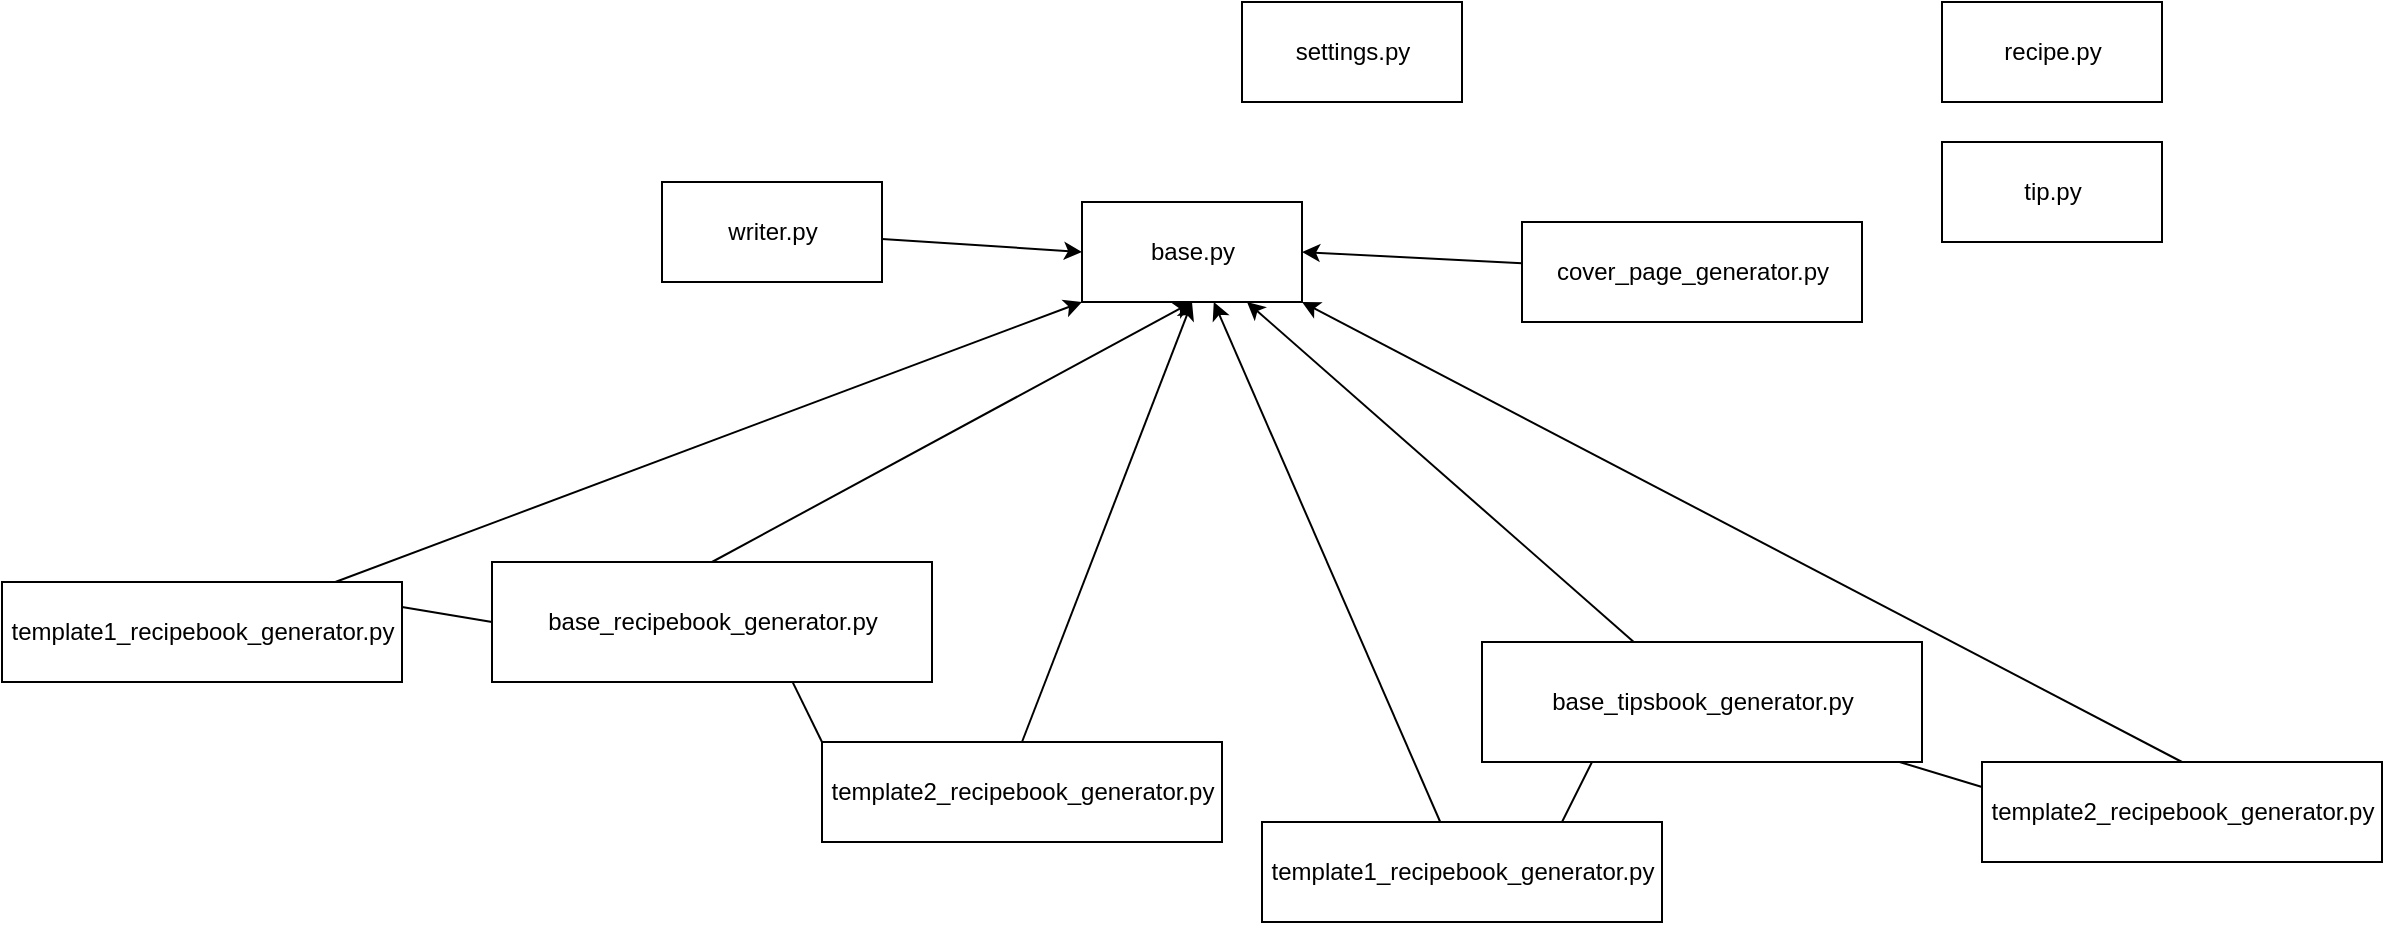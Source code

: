 <mxfile>
    <diagram id="0LwoZLLgGIM50Mqcnm14" name="Page-1">
        <mxGraphModel dx="1164" dy="871" grid="1" gridSize="10" guides="1" tooltips="1" connect="1" arrows="1" fold="1" page="1" pageScale="1" pageWidth="850" pageHeight="1100" math="0" shadow="0">
            <root>
                <mxCell id="0"/>
                <mxCell id="1" parent="0"/>
                <mxCell id="2" value="base.py" style="html=1;" parent="1" vertex="1">
                    <mxGeometry x="540" y="180" width="110" height="50" as="geometry"/>
                </mxCell>
                <mxCell id="3" value="settings.py" style="html=1;" parent="1" vertex="1">
                    <mxGeometry x="620" y="80" width="110" height="50" as="geometry"/>
                </mxCell>
                <mxCell id="7" style="edgeStyle=none;html=1;exitX=0.5;exitY=0;exitDx=0;exitDy=0;entryX=0.5;entryY=1;entryDx=0;entryDy=0;" parent="1" source="4" target="2" edge="1">
                    <mxGeometry relative="1" as="geometry"/>
                </mxCell>
                <mxCell id="4" value="base_recipebook_generator.py" style="html=1;" parent="1" vertex="1">
                    <mxGeometry x="245" y="360" width="220" height="60" as="geometry"/>
                </mxCell>
                <mxCell id="9" style="edgeStyle=none;html=1;entryX=0;entryY=1;entryDx=0;entryDy=0;" parent="1" source="8" target="2" edge="1">
                    <mxGeometry relative="1" as="geometry"/>
                </mxCell>
                <mxCell id="24" style="edgeStyle=none;html=1;exitX=1;exitY=0.25;exitDx=0;exitDy=0;entryX=0;entryY=0.5;entryDx=0;entryDy=0;endArrow=none;endFill=0;" edge="1" parent="1" source="8" target="4">
                    <mxGeometry relative="1" as="geometry"/>
                </mxCell>
                <mxCell id="8" value="template1_recipebook_generator.py" style="html=1;" parent="1" vertex="1">
                    <mxGeometry y="370" width="200" height="50" as="geometry"/>
                </mxCell>
                <mxCell id="11" style="edgeStyle=none;html=1;exitX=0.5;exitY=0;exitDx=0;exitDy=0;entryX=0.5;entryY=1;entryDx=0;entryDy=0;" parent="1" source="10" target="2" edge="1">
                    <mxGeometry relative="1" as="geometry"/>
                </mxCell>
                <mxCell id="25" style="edgeStyle=none;html=1;exitX=0;exitY=0;exitDx=0;exitDy=0;entryX=0.683;entryY=0.999;entryDx=0;entryDy=0;entryPerimeter=0;endArrow=none;endFill=0;" edge="1" parent="1" source="10" target="4">
                    <mxGeometry relative="1" as="geometry"/>
                </mxCell>
                <mxCell id="10" value="template2_recipebook_generator.py" style="html=1;" parent="1" vertex="1">
                    <mxGeometry x="410" y="450" width="200" height="50" as="geometry"/>
                </mxCell>
                <mxCell id="13" style="edgeStyle=none;html=1;entryX=0;entryY=0.5;entryDx=0;entryDy=0;" parent="1" source="12" target="2" edge="1">
                    <mxGeometry relative="1" as="geometry"/>
                </mxCell>
                <mxCell id="12" value="writer.py" style="html=1;" parent="1" vertex="1">
                    <mxGeometry x="330" y="170" width="110" height="50" as="geometry"/>
                </mxCell>
                <mxCell id="19" style="edgeStyle=none;html=1;entryX=0.75;entryY=1;entryDx=0;entryDy=0;" edge="1" parent="1" source="14" target="2">
                    <mxGeometry relative="1" as="geometry"/>
                </mxCell>
                <mxCell id="14" value="base_tipsbook_generator.py" style="html=1;" vertex="1" parent="1">
                    <mxGeometry x="740" y="400" width="220" height="60" as="geometry"/>
                </mxCell>
                <mxCell id="15" style="edgeStyle=none;html=1;" edge="1" parent="1" source="16" target="2">
                    <mxGeometry relative="1" as="geometry"/>
                </mxCell>
                <mxCell id="21" style="edgeStyle=none;html=1;exitX=0.75;exitY=0;exitDx=0;exitDy=0;entryX=0.25;entryY=1;entryDx=0;entryDy=0;endArrow=none;endFill=0;" edge="1" parent="1" source="16" target="14">
                    <mxGeometry relative="1" as="geometry"/>
                </mxCell>
                <mxCell id="16" value="template1_recipebook_generator.py" style="html=1;" vertex="1" parent="1">
                    <mxGeometry x="630" y="490" width="200" height="50" as="geometry"/>
                </mxCell>
                <mxCell id="17" style="edgeStyle=none;html=1;exitX=0.5;exitY=0;exitDx=0;exitDy=0;entryX=1;entryY=1;entryDx=0;entryDy=0;" edge="1" parent="1" source="18" target="2">
                    <mxGeometry relative="1" as="geometry"/>
                </mxCell>
                <mxCell id="22" style="edgeStyle=none;html=1;exitX=0;exitY=0.25;exitDx=0;exitDy=0;endArrow=none;endFill=0;" edge="1" parent="1" source="18" target="14">
                    <mxGeometry relative="1" as="geometry"/>
                </mxCell>
                <mxCell id="18" value="template2_recipebook_generator.py" style="html=1;" vertex="1" parent="1">
                    <mxGeometry x="990" y="460" width="200" height="50" as="geometry"/>
                </mxCell>
                <mxCell id="28" style="edgeStyle=none;html=1;entryX=1;entryY=0.5;entryDx=0;entryDy=0;endArrow=classic;endFill=1;" edge="1" parent="1" source="27" target="2">
                    <mxGeometry relative="1" as="geometry"/>
                </mxCell>
                <mxCell id="27" value="cover_page_generator.py" style="html=1;" vertex="1" parent="1">
                    <mxGeometry x="760" y="190" width="170" height="50" as="geometry"/>
                </mxCell>
                <mxCell id="29" value="recipe.py" style="html=1;" vertex="1" parent="1">
                    <mxGeometry x="970" y="80" width="110" height="50" as="geometry"/>
                </mxCell>
                <mxCell id="30" value="tip.py" style="html=1;" vertex="1" parent="1">
                    <mxGeometry x="970" y="150" width="110" height="50" as="geometry"/>
                </mxCell>
            </root>
        </mxGraphModel>
    </diagram>
</mxfile>